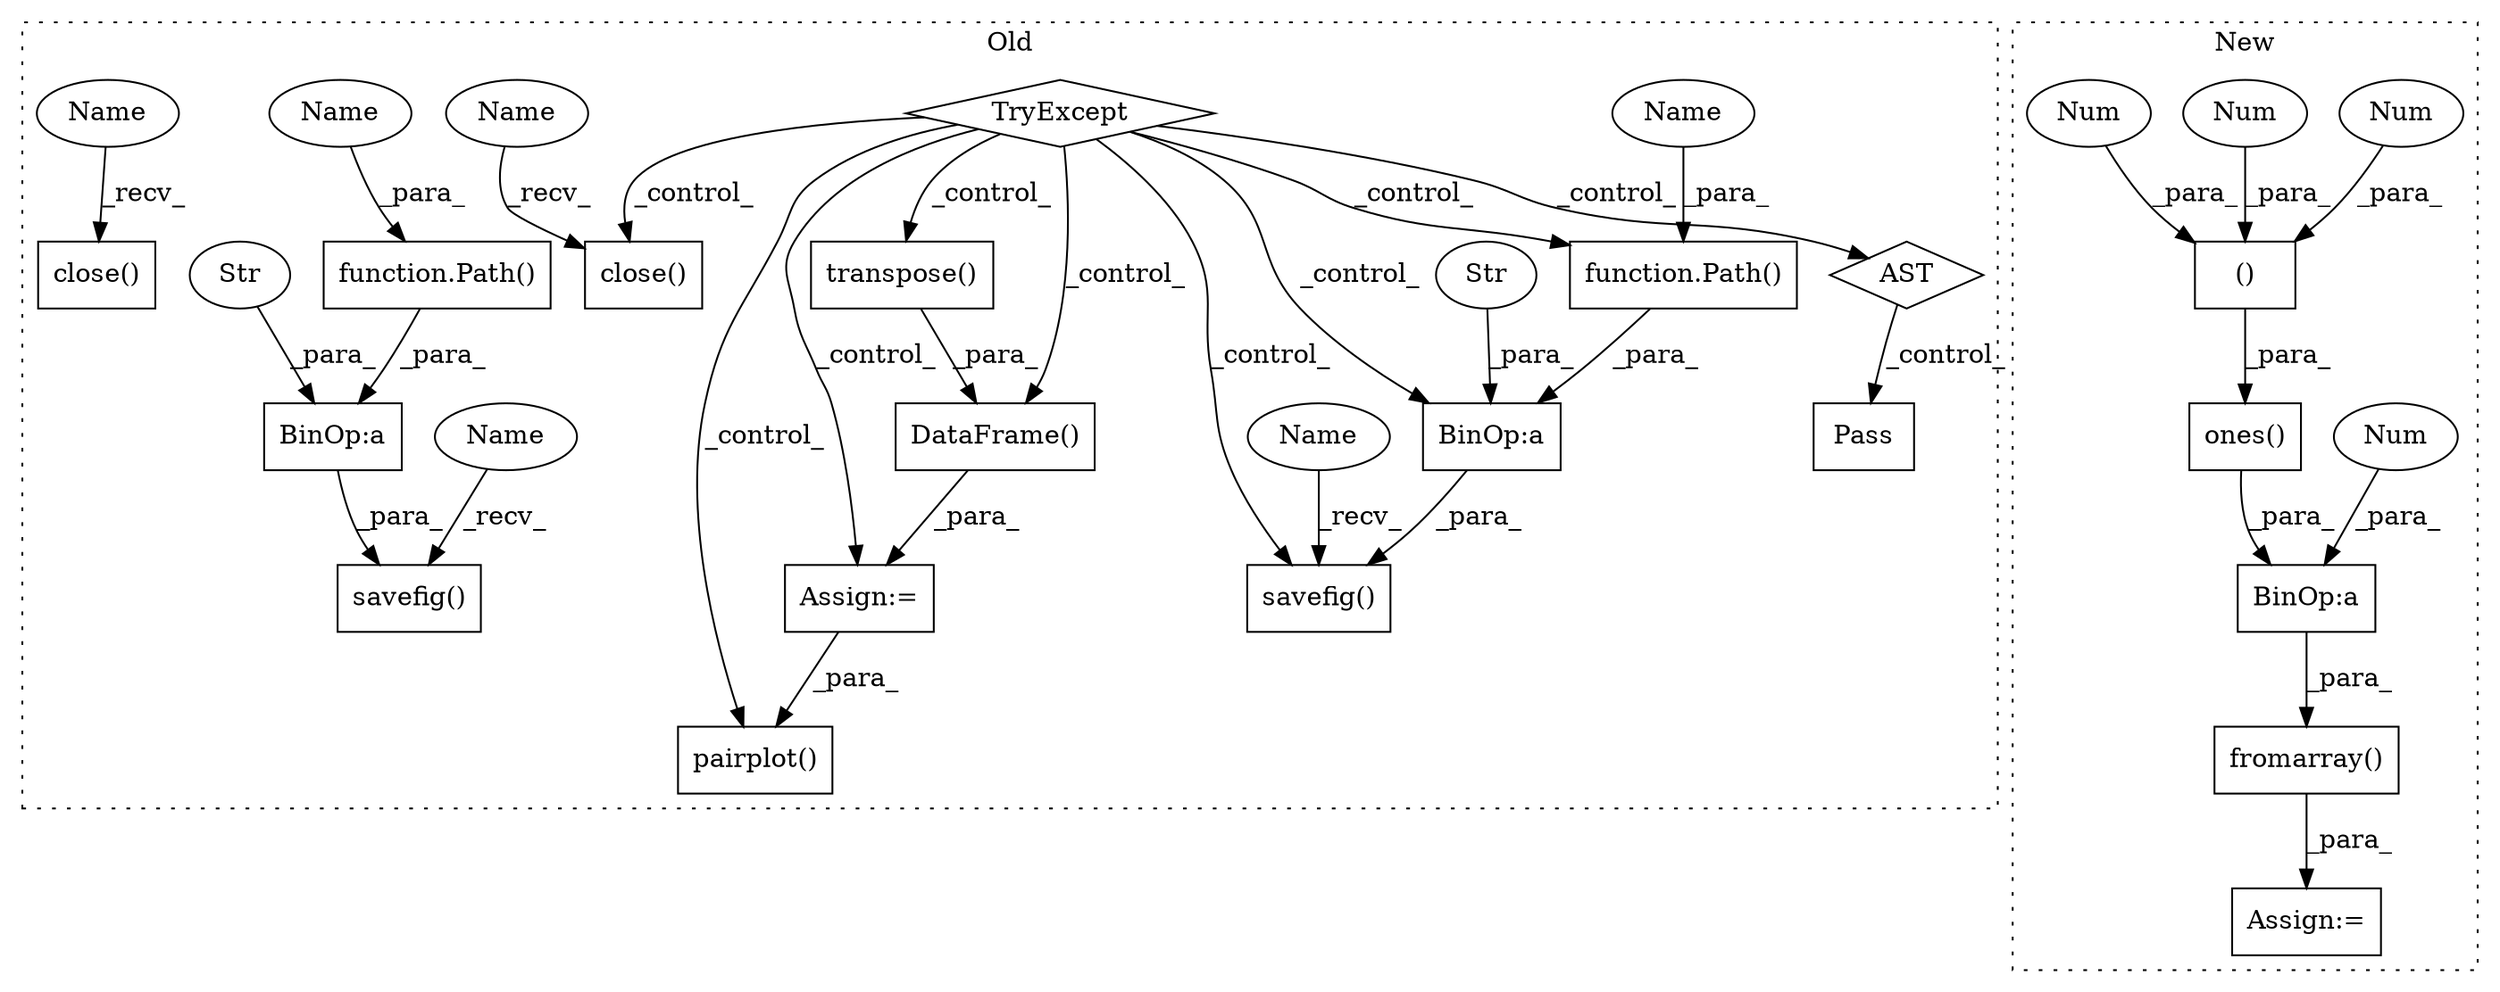 digraph G {
subgraph cluster0 {
1 [label="close()" a="75" s="10628" l="11" shape="box"];
6 [label="savefig()" a="75" s="11032,11085" l="12,10" shape="box"];
7 [label="BinOp:a" a="82" s="11058" l="3" shape="box"];
8 [label="Str" a="66" s="11061" l="24" shape="ellipse"];
9 [label="TryExcept" a="71" s="10671" l="13" shape="diamond"];
10 [label="AST" a="2" s="11120,0" l="7,0" shape="diamond"];
11 [label="Pass" a="62" s="11151" l="4" shape="box"];
12 [label="transpose()" a="75" s="10759" l="13" shape="box"];
13 [label="DataFrame()" a="75" s="10746,10772" l="13,40" shape="box"];
14 [label="pairplot()" a="75" s="10821,10835" l="13,188" shape="box"];
15 [label="function.Path()" a="75" s="11044,11057" l="5,1" shape="box"];
16 [label="function.Path()" a="75" s="10584,10597" l="5,1" shape="box"];
17 [label="BinOp:a" a="82" s="10598" l="3" shape="box"];
18 [label="Str" a="66" s="10601" l="12" shape="ellipse"];
23 [label="Assign:=" a="68" s="10743" l="3" shape="box"];
25 [label="savefig()" a="75" s="10572,10613" l="12,10" shape="box"];
26 [label="close()" a="75" s="11104" l="11" shape="box"];
27 [label="Name" a="87" s="11049" l="8" shape="ellipse"];
28 [label="Name" a="87" s="10589" l="8" shape="ellipse"];
29 [label="Name" a="87" s="11032" l="3" shape="ellipse"];
30 [label="Name" a="87" s="11104" l="3" shape="ellipse"];
31 [label="Name" a="87" s="10628" l="3" shape="ellipse"];
32 [label="Name" a="87" s="10572" l="3" shape="ellipse"];
label = "Old";
style="dotted";
}
subgraph cluster1 {
2 [label="ones()" a="75" s="10736,10759" l="8,17" shape="box"];
3 [label="BinOp:a" a="82" s="10776" l="3" shape="box"];
4 [label="()" a="54" s="10749" l="9" shape="box"];
5 [label="fromarray()" a="75" s="10720,10782" l="16,1" shape="box"];
19 [label="Num" a="76" s="10757" l="1" shape="ellipse"];
20 [label="Num" a="76" s="10751" l="4" shape="ellipse"];
21 [label="Num" a="76" s="10779" l="3" shape="ellipse"];
22 [label="Num" a="76" s="10745" l="4" shape="ellipse"];
24 [label="Assign:=" a="68" s="10717" l="3" shape="box"];
label = "New";
style="dotted";
}
2 -> 3 [label="_para_"];
3 -> 5 [label="_para_"];
4 -> 2 [label="_para_"];
5 -> 24 [label="_para_"];
7 -> 6 [label="_para_"];
8 -> 7 [label="_para_"];
9 -> 7 [label="_control_"];
9 -> 12 [label="_control_"];
9 -> 13 [label="_control_"];
9 -> 26 [label="_control_"];
9 -> 23 [label="_control_"];
9 -> 15 [label="_control_"];
9 -> 14 [label="_control_"];
9 -> 10 [label="_control_"];
9 -> 6 [label="_control_"];
10 -> 11 [label="_control_"];
12 -> 13 [label="_para_"];
13 -> 23 [label="_para_"];
15 -> 7 [label="_para_"];
16 -> 17 [label="_para_"];
17 -> 25 [label="_para_"];
18 -> 17 [label="_para_"];
19 -> 4 [label="_para_"];
20 -> 4 [label="_para_"];
21 -> 3 [label="_para_"];
22 -> 4 [label="_para_"];
23 -> 14 [label="_para_"];
27 -> 15 [label="_para_"];
28 -> 16 [label="_para_"];
29 -> 6 [label="_recv_"];
30 -> 26 [label="_recv_"];
31 -> 1 [label="_recv_"];
32 -> 25 [label="_recv_"];
}